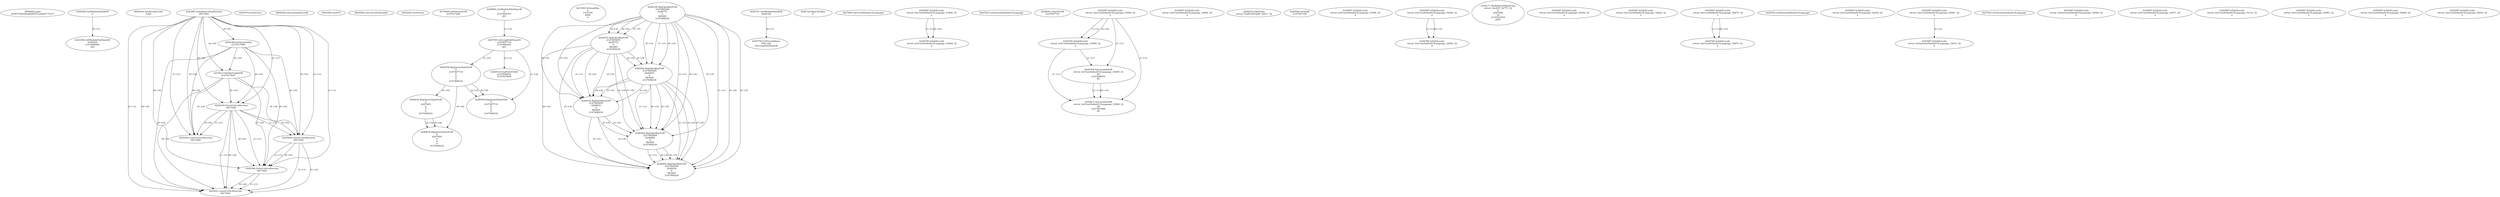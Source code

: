 // Global SCDG with merge call
digraph {
	0 [label="6850628.main
00387769c80edbfd05472abda517cd17"]
	1 [label="4254480.GetModuleHandleW
0"]
	2 [label="6844434.SetThreadLocale
1024"]
	3 [label="4243965.InitializeCriticalSection
6917004"]
	4 [label="4243979.GetVersion
"]
	5 [label="4250188.GetSystemInfo
2147417660"]
	3 -> 5 [label="(0-->0)"]
	6 [label="6844540.GetCommandLineW
"]
	7 [label="4214413.GetStartupInfoW
2147417624"]
	3 -> 7 [label="(0-->0)"]
	5 -> 7 [label="(0-->0)"]
	8 [label="6844560.GetACP
"]
	9 [label="6844580.GetCurrentThreadId
"]
	10 [label="4250204.GetVersion
"]
	11 [label="4276690.GetVersionExW
2147417420"]
	12 [label="4243306.GetModuleFileNameW
4194304
2147408904
522"]
	1 -> 12 [label="(0-->1)"]
	13 [label="4248064.GetModuleFileNameW
0
2147408370
261"]
	14 [label="4215383.VirtualAlloc
0
1310704
4096
4"]
	15 [label="4246338.RegOpenKeyExW
2147483649
4246772
0
983065
2147408236"]
	16 [label="4246372.RegOpenKeyExW
2147483650
4246772
0
983065
2147408236"]
	15 -> 16 [label="(2-->2)"]
	15 -> 16 [label="(4-->4)"]
	15 -> 16 [label="(5-->5)"]
	17 [label="4246402.RegOpenKeyExW
2147483649
4246832
0
983065
2147408236"]
	15 -> 17 [label="(1-->1)"]
	15 -> 17 [label="(4-->4)"]
	16 -> 17 [label="(4-->4)"]
	15 -> 17 [label="(5-->5)"]
	16 -> 17 [label="(5-->5)"]
	18 [label="4246432.RegOpenKeyExW
2147483650
4246832
0
983065
2147408236"]
	16 -> 18 [label="(1-->1)"]
	17 -> 18 [label="(2-->2)"]
	15 -> 18 [label="(4-->4)"]
	16 -> 18 [label="(4-->4)"]
	17 -> 18 [label="(4-->4)"]
	15 -> 18 [label="(5-->5)"]
	16 -> 18 [label="(5-->5)"]
	17 -> 18 [label="(5-->5)"]
	19 [label="4245741.GetModuleHandleW
4246160"]
	20 [label="4245758.GetProcAddress
9441320
GetLongPathNameW"]
	19 -> 20 [label="(0-->1)"]
	21 [label="4245785.GetLongPathNameW
2147407710
2147406542
261"]
	13 -> 21 [label="(3-->3)"]
	22 [label="4246556.RegQueryValueExW
0
2147407710
0
0
0
2147408232"]
	21 -> 22 [label="(1-->2)"]
	23 [label="4246635.RegQueryValueExW
0
4247000
0
0
0
2147408232"]
	22 -> 23 [label="(6-->6)"]
	24 [label="4246722.RegCloseKey
0"]
	25 [label="4247883.GetUserDefaultUILanguage
"]
	26 [label="4245418.EnterCriticalSection
6917004"]
	3 -> 26 [label="(1-->1)"]
	3 -> 26 [label="(0-->0)"]
	5 -> 26 [label="(0-->0)"]
	7 -> 26 [label="(0-->0)"]
	27 [label="4245469.LeaveCriticalSection
6917004"]
	3 -> 27 [label="(1-->1)"]
	26 -> 27 [label="(1-->1)"]
	3 -> 27 [label="(0-->0)"]
	5 -> 27 [label="(0-->0)"]
	7 -> 27 [label="(0-->0)"]
	26 -> 27 [label="(0-->0)"]
	28 [label="4245487.IsValidLocale
retval_GetUserDefaultUILanguage_33404_32
2"]
	29 [label="4244766.IsValidLocale
retval_GetUserDefaultUILanguage_33404_32
2"]
	28 -> 29 [label="(1-->1)"]
	28 -> 29 [label="(2-->2)"]
	30 [label="4245525.GetSystemDefaultUILanguage
"]
	31 [label="4245683.CharNextW
2147407716"]
	32 [label="4245487.IsValidLocale
retval_GetUserDefaultUILanguage_33069_32
2"]
	33 [label="4244766.IsValidLocale
retval_GetUserDefaultUILanguage_33069_32
2"]
	32 -> 33 [label="(1-->1)"]
	32 -> 33 [label="(2-->2)"]
	34 [label="4244794.GetLocaleInfoW
retval_GetUserDefaultUILanguage_33069_32
89
2147408070
85"]
	32 -> 34 [label="(1-->1)"]
	33 -> 34 [label="(1-->1)"]
	35 [label="4244811.GetLocaleInfoW
retval_GetUserDefaultUILanguage_33069_32
90
2147407900
85"]
	32 -> 35 [label="(1-->1)"]
	33 -> 35 [label="(1-->1)"]
	34 -> 35 [label="(1-->1)"]
	34 -> 35 [label="(4-->4)"]
	36 [label="4245487.IsValidLocale
retval_GetUserDefaultUILanguage_32982_32
2"]
	37 [label="4246014.FindFirstFileW
2147406542
2147407064"]
	21 -> 37 [label="(2-->1)"]
	38 [label="4246032.FindClose
retval_FindFirstFileW_32911_32"]
	39 [label="4246044.lstrlenW
2147407108"]
	40 [label="4246676.RegQueryValueExW
0
4247000
0
0
0
2147408232"]
	23 -> 40 [label="(2-->2)"]
	22 -> 40 [label="(6-->6)"]
	23 -> 40 [label="(6-->6)"]
	41 [label="4245487.IsValidLocale
retval_GetUserDefaultUILanguage_33560_32
2"]
	42 [label="4245487.IsValidLocale
retval_GetUserDefaultUILanguage_32920_32
2"]
	43 [label="4250171.MultiByteToWideChar
retval_GetACP_32773_32
0
4243508
10
2147403704
2047"]
	44 [label="4246599.RegQueryValueExW
0
2147407710
0
0
0
2147408232"]
	21 -> 44 [label="(1-->2)"]
	22 -> 44 [label="(2-->2)"]
	22 -> 44 [label="(6-->6)"]
	45 [label="4245487.IsValidLocale
retval_GetUserDefaultUILanguage_32956_32
2"]
	46 [label="4246462.RegOpenKeyExW
2147483649
4246884
0
983065
2147408236"]
	15 -> 46 [label="(1-->1)"]
	17 -> 46 [label="(1-->1)"]
	15 -> 46 [label="(4-->4)"]
	16 -> 46 [label="(4-->4)"]
	17 -> 46 [label="(4-->4)"]
	18 -> 46 [label="(4-->4)"]
	15 -> 46 [label="(5-->5)"]
	16 -> 46 [label="(5-->5)"]
	17 -> 46 [label="(5-->5)"]
	18 -> 46 [label="(5-->5)"]
	47 [label="4246492.RegOpenKeyExW
2147483649
4246936
0
983065
2147408236"]
	15 -> 47 [label="(1-->1)"]
	17 -> 47 [label="(1-->1)"]
	46 -> 47 [label="(1-->1)"]
	15 -> 47 [label="(4-->4)"]
	16 -> 47 [label="(4-->4)"]
	17 -> 47 [label="(4-->4)"]
	18 -> 47 [label="(4-->4)"]
	46 -> 47 [label="(4-->4)"]
	15 -> 47 [label="(5-->5)"]
	16 -> 47 [label="(5-->5)"]
	17 -> 47 [label="(5-->5)"]
	18 -> 47 [label="(5-->5)"]
	46 -> 47 [label="(5-->5)"]
	48 [label="4245487.IsValidLocale
retval_GetUserDefaultUILanguage_32842_32
2"]
	49 [label="4245487.IsValidLocale
retval_GetUserDefaultUILanguage_32870_32
2"]
	50 [label="4244766.IsValidLocale
retval_GetUserDefaultUILanguage_32870_32
2"]
	49 -> 50 [label="(1-->1)"]
	49 -> 50 [label="(2-->2)"]
	51 [label="4245552.GetSystemDefaultUILanguage
"]
	52 [label="4245487.IsValidLocale
retval_GetUserDefaultUILanguage_32932_32
2"]
	53 [label="4245487.IsValidLocale
retval_GetUserDefaultUILanguage_32891_32
2"]
	54 [label="4244766.IsValidLocale
retval_GetUserDefaultUILanguage_32920_32
2"]
	42 -> 54 [label="(1-->1)"]
	42 -> 54 [label="(2-->2)"]
	55 [label="4245580.EnterCriticalSection
6917004"]
	3 -> 55 [label="(1-->1)"]
	26 -> 55 [label="(1-->1)"]
	27 -> 55 [label="(1-->1)"]
	3 -> 55 [label="(0-->0)"]
	5 -> 55 [label="(0-->0)"]
	7 -> 55 [label="(0-->0)"]
	26 -> 55 [label="(0-->0)"]
	27 -> 55 [label="(0-->0)"]
	56 [label="4245621.LeaveCriticalSection
6917004"]
	3 -> 56 [label="(1-->1)"]
	26 -> 56 [label="(1-->1)"]
	27 -> 56 [label="(1-->1)"]
	55 -> 56 [label="(1-->1)"]
	3 -> 56 [label="(0-->0)"]
	5 -> 56 [label="(0-->0)"]
	7 -> 56 [label="(0-->0)"]
	26 -> 56 [label="(0-->0)"]
	27 -> 56 [label="(0-->0)"]
	55 -> 56 [label="(0-->0)"]
	57 [label="4247923.GetSystemDefaultUILanguage
"]
	58 [label="4245487.IsValidLocale
retval_GetSystemDefaultUILanguage_33033_32
2"]
	53 -> 58 [label="(2-->2)"]
	59 [label="4245454.LeaveCriticalSection
6917004"]
	3 -> 59 [label="(1-->1)"]
	26 -> 59 [label="(1-->1)"]
	3 -> 59 [label="(0-->0)"]
	5 -> 59 [label="(0-->0)"]
	7 -> 59 [label="(0-->0)"]
	26 -> 59 [label="(0-->0)"]
	60 [label="4245487.IsValidLocale
retval_GetSystemDefaultUILanguage_32984_32
2"]
	61 [label="4245487.IsValidLocale
retval_GetUserDefaultUILanguage_32971_32
2"]
	62 [label="4245487.IsValidLocale
retval_GetUserDefaultUILanguage_33112_32
2"]
	63 [label="4245487.IsValidLocale
retval_GetUserDefaultUILanguage_32983_32
2"]
	64 [label="4245487.IsValidLocale
retval_GetUserDefaultUILanguage_32964_32
2"]
	65 [label="4245487.IsValidLocale
retval_GetUserDefaultUILanguage_32835_32
2"]
}
